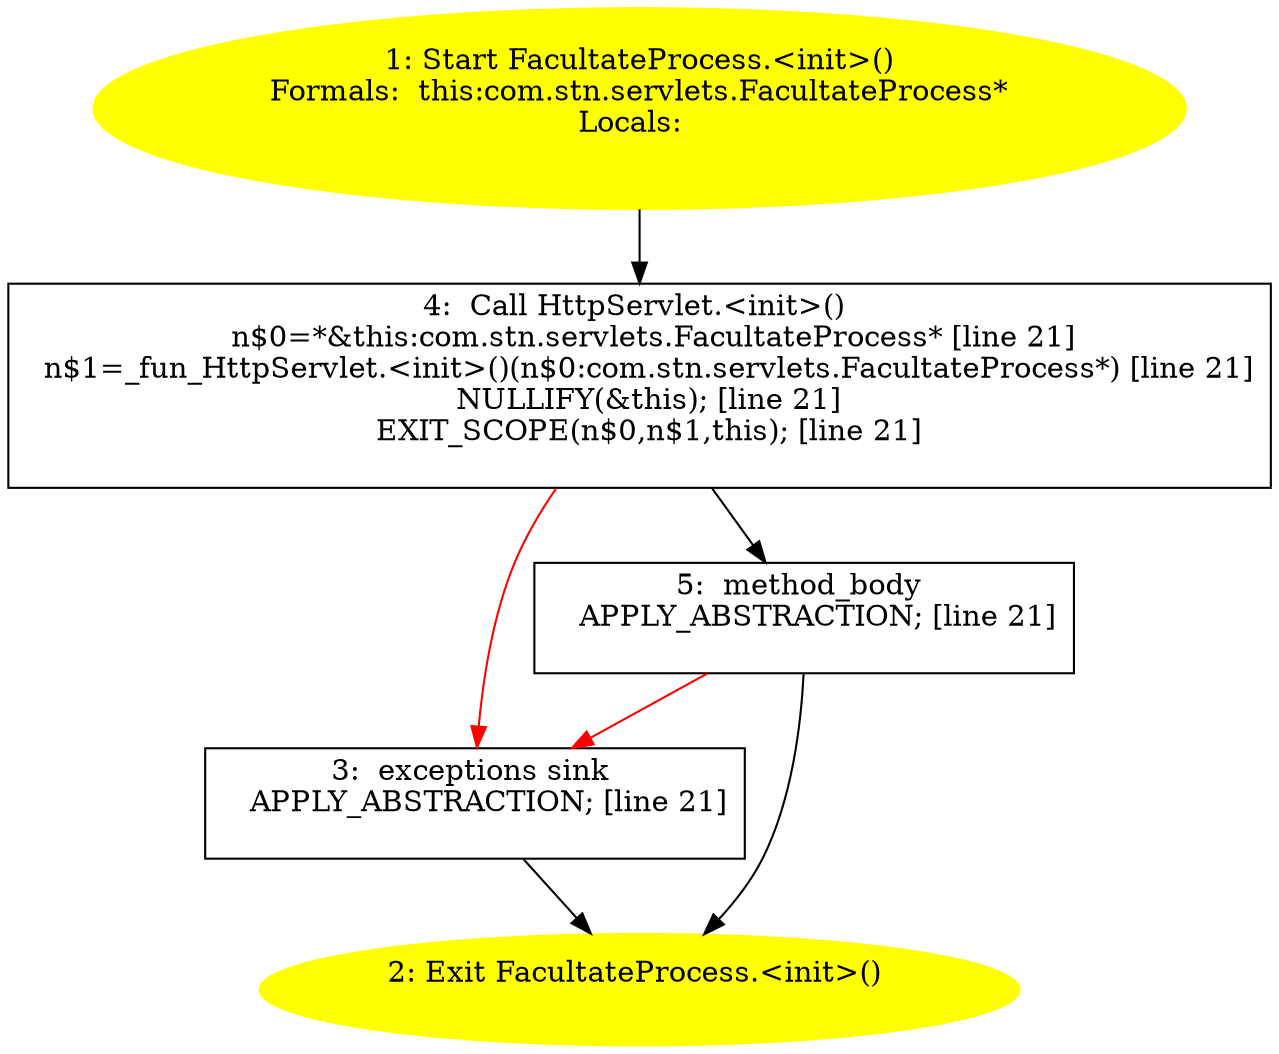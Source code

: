 /* @generated */
digraph cfg {
"com.stn.servlets.FacultateProcess.<init>().d61efd331049e94fe0d9a7cd885230fc_1" [label="1: Start FacultateProcess.<init>()\nFormals:  this:com.stn.servlets.FacultateProcess*\nLocals:  \n  " color=yellow style=filled]
	

	 "com.stn.servlets.FacultateProcess.<init>().d61efd331049e94fe0d9a7cd885230fc_1" -> "com.stn.servlets.FacultateProcess.<init>().d61efd331049e94fe0d9a7cd885230fc_4" ;
"com.stn.servlets.FacultateProcess.<init>().d61efd331049e94fe0d9a7cd885230fc_2" [label="2: Exit FacultateProcess.<init>() \n  " color=yellow style=filled]
	

"com.stn.servlets.FacultateProcess.<init>().d61efd331049e94fe0d9a7cd885230fc_3" [label="3:  exceptions sink \n   APPLY_ABSTRACTION; [line 21]\n " shape="box"]
	

	 "com.stn.servlets.FacultateProcess.<init>().d61efd331049e94fe0d9a7cd885230fc_3" -> "com.stn.servlets.FacultateProcess.<init>().d61efd331049e94fe0d9a7cd885230fc_2" ;
"com.stn.servlets.FacultateProcess.<init>().d61efd331049e94fe0d9a7cd885230fc_4" [label="4:  Call HttpServlet.<init>() \n   n$0=*&this:com.stn.servlets.FacultateProcess* [line 21]\n  n$1=_fun_HttpServlet.<init>()(n$0:com.stn.servlets.FacultateProcess*) [line 21]\n  NULLIFY(&this); [line 21]\n  EXIT_SCOPE(n$0,n$1,this); [line 21]\n " shape="box"]
	

	 "com.stn.servlets.FacultateProcess.<init>().d61efd331049e94fe0d9a7cd885230fc_4" -> "com.stn.servlets.FacultateProcess.<init>().d61efd331049e94fe0d9a7cd885230fc_5" ;
	 "com.stn.servlets.FacultateProcess.<init>().d61efd331049e94fe0d9a7cd885230fc_4" -> "com.stn.servlets.FacultateProcess.<init>().d61efd331049e94fe0d9a7cd885230fc_3" [color="red" ];
"com.stn.servlets.FacultateProcess.<init>().d61efd331049e94fe0d9a7cd885230fc_5" [label="5:  method_body \n   APPLY_ABSTRACTION; [line 21]\n " shape="box"]
	

	 "com.stn.servlets.FacultateProcess.<init>().d61efd331049e94fe0d9a7cd885230fc_5" -> "com.stn.servlets.FacultateProcess.<init>().d61efd331049e94fe0d9a7cd885230fc_2" ;
	 "com.stn.servlets.FacultateProcess.<init>().d61efd331049e94fe0d9a7cd885230fc_5" -> "com.stn.servlets.FacultateProcess.<init>().d61efd331049e94fe0d9a7cd885230fc_3" [color="red" ];
}
